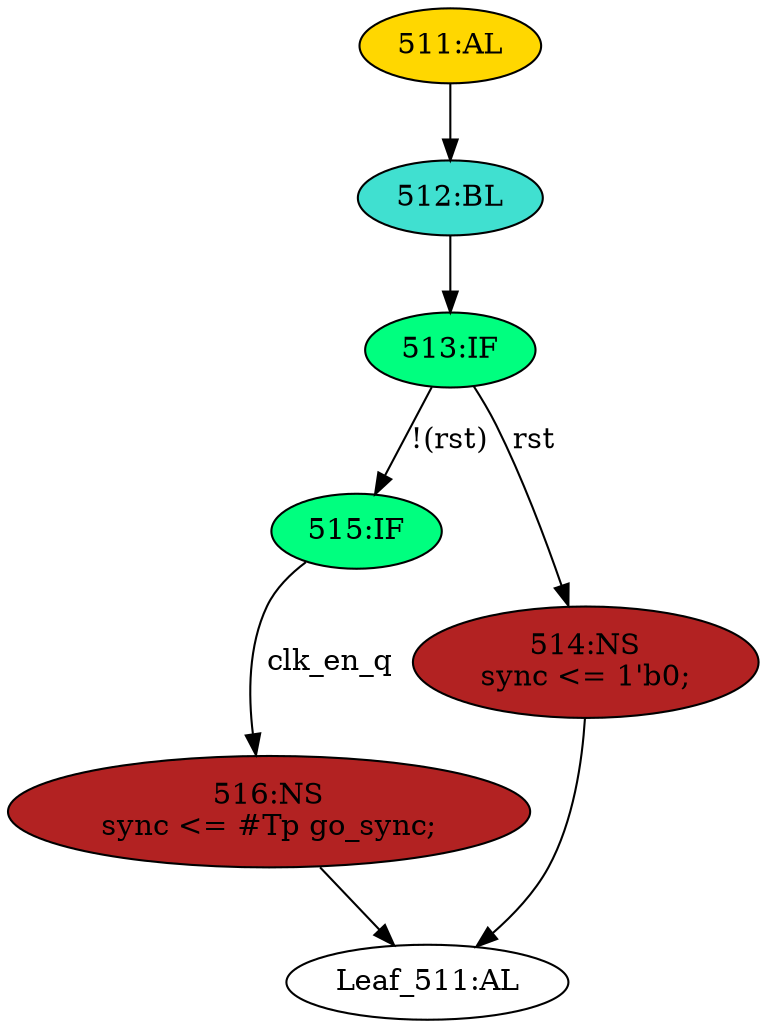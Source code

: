 strict digraph "" {
	node [label="\N"];
	"Leaf_511:AL"	 [def_var="['sync']",
		label="Leaf_511:AL"];
	"511:AL"	 [ast="<pyverilog.vparser.ast.Always object at 0x7f2998c124d0>",
		clk_sens=True,
		fillcolor=gold,
		label="511:AL",
		sens="['clk', 'rst']",
		statements="[]",
		style=filled,
		typ=Always,
		use_var="['rst', 'clk_en_q', 'go_sync']"];
	"512:BL"	 [ast="<pyverilog.vparser.ast.Block object at 0x7f2998c12650>",
		fillcolor=turquoise,
		label="512:BL",
		statements="[]",
		style=filled,
		typ=Block];
	"511:AL" -> "512:BL"	 [cond="[]",
		lineno=None];
	"513:IF"	 [ast="<pyverilog.vparser.ast.IfStatement object at 0x7f2998c12690>",
		fillcolor=springgreen,
		label="513:IF",
		statements="[]",
		style=filled,
		typ=IfStatement];
	"515:IF"	 [ast="<pyverilog.vparser.ast.IfStatement object at 0x7f2998c126d0>",
		fillcolor=springgreen,
		label="515:IF",
		statements="[]",
		style=filled,
		typ=IfStatement];
	"513:IF" -> "515:IF"	 [cond="['rst']",
		label="!(rst)",
		lineno=513];
	"514:NS"	 [ast="<pyverilog.vparser.ast.NonblockingSubstitution object at 0x7f2998c12910>",
		fillcolor=firebrick,
		label="514:NS
sync <= 1'b0;",
		statements="[<pyverilog.vparser.ast.NonblockingSubstitution object at 0x7f2998c12910>]",
		style=filled,
		typ=NonblockingSubstitution];
	"513:IF" -> "514:NS"	 [cond="['rst']",
		label=rst,
		lineno=513];
	"516:NS"	 [ast="<pyverilog.vparser.ast.NonblockingSubstitution object at 0x7f2998c12710>",
		fillcolor=firebrick,
		label="516:NS
sync <= #Tp go_sync;",
		statements="[<pyverilog.vparser.ast.NonblockingSubstitution object at 0x7f2998c12710>]",
		style=filled,
		typ=NonblockingSubstitution];
	"515:IF" -> "516:NS"	 [cond="['clk_en_q']",
		label=clk_en_q,
		lineno=515];
	"512:BL" -> "513:IF"	 [cond="[]",
		lineno=None];
	"516:NS" -> "Leaf_511:AL"	 [cond="[]",
		lineno=None];
	"514:NS" -> "Leaf_511:AL"	 [cond="[]",
		lineno=None];
}
